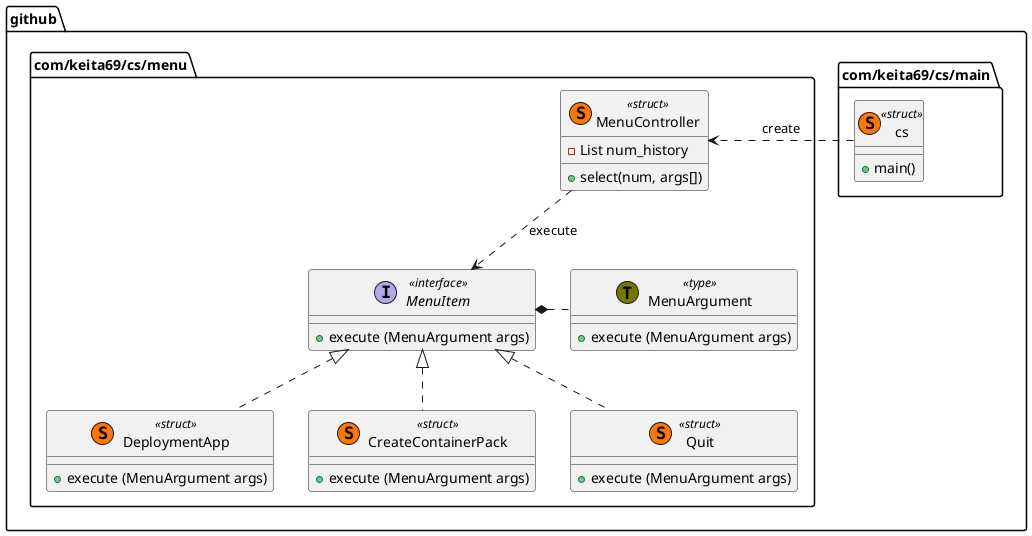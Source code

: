 @startuml
package github.com/keita69/cs/main {
    class cs << (S,#FF7700) struct >> {
        + main()
    }
}
package github.com/keita69/cs/menu {
    class MenuController << (S,#FF7700) struct >> {
        - List num_history
        + select(num, args[])
    }

    class MenuArgument << (T,#777700) type >> {
        + execute (MenuArgument args)
    }

    interface MenuItem << interface >> {
        + execute (MenuArgument args)
    }

    class DeploymentApp << (S,#FF7700) struct >> {
        + execute (MenuArgument args)
    }

    class CreateContainerPack << (S,#FF7700) struct >> {
        + execute (MenuArgument args)
    }

    class Quit << (S,#FF7700) struct >> {
        + execute (MenuArgument args)
    }
}

    cs .> MenuController : create
    MenuController ..> MenuItem : execute
    MenuItem *. MenuArgument
    MenuItem <|.. DeploymentApp
    MenuItem <|.. CreateContainerPack
    MenuItem <|.. Quit

@enduml
